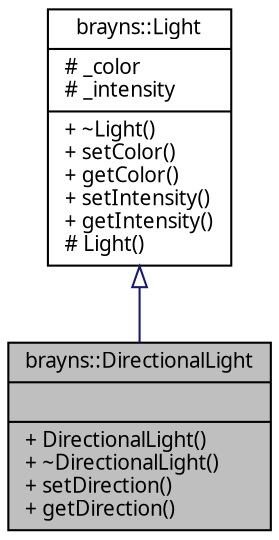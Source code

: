 digraph "brayns::DirectionalLight"
{
  edge [fontname="Sans",fontsize="10",labelfontname="Sans",labelfontsize="10"];
  node [fontname="Sans",fontsize="10",shape=record];
  Node1 [label="{brayns::DirectionalLight\n||+ DirectionalLight()\l+ ~DirectionalLight()\l+ setDirection()\l+ getDirection()\l}",height=0.2,width=0.4,color="black", fillcolor="grey75", style="filled" fontcolor="black"];
  Node2 -> Node1 [dir="back",color="midnightblue",fontsize="10",style="solid",arrowtail="onormal",fontname="Sans"];
  Node2 [label="{brayns::Light\n|# _color\l# _intensity\l|+ ~Light()\l+ setColor()\l+ getColor()\l+ setIntensity()\l+ getIntensity()\l# Light()\l}",height=0.2,width=0.4,color="black", fillcolor="white", style="filled",URL="$classbrayns_1_1_light.html",tooltip="Light object. "];
}

